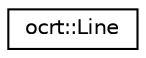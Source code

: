 digraph "Graphical Class Hierarchy"
{
 // LATEX_PDF_SIZE
  edge [fontname="Helvetica",fontsize="10",labelfontname="Helvetica",labelfontsize="10"];
  node [fontname="Helvetica",fontsize="10",shape=record];
  rankdir="LR";
  Node0 [label="ocrt::Line",height=0.2,width=0.4,color="black", fillcolor="white", style="filled",URL="$structocrt_1_1_line.html",tooltip=" "];
}
